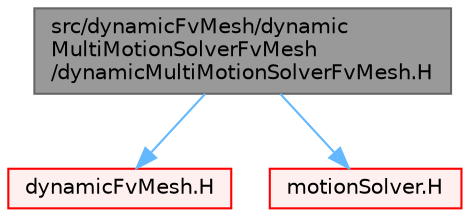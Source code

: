 digraph "src/dynamicFvMesh/dynamicMultiMotionSolverFvMesh/dynamicMultiMotionSolverFvMesh.H"
{
 // LATEX_PDF_SIZE
  bgcolor="transparent";
  edge [fontname=Helvetica,fontsize=10,labelfontname=Helvetica,labelfontsize=10];
  node [fontname=Helvetica,fontsize=10,shape=box,height=0.2,width=0.4];
  Node1 [id="Node000001",label="src/dynamicFvMesh/dynamic\lMultiMotionSolverFvMesh\l/dynamicMultiMotionSolverFvMesh.H",height=0.2,width=0.4,color="gray40", fillcolor="grey60", style="filled", fontcolor="black",tooltip=" "];
  Node1 -> Node2 [id="edge1_Node000001_Node000002",color="steelblue1",style="solid",tooltip=" "];
  Node2 [id="Node000002",label="dynamicFvMesh.H",height=0.2,width=0.4,color="red", fillcolor="#FFF0F0", style="filled",URL="$dynamicFvMesh_8H.html",tooltip=" "];
  Node1 -> Node371 [id="edge2_Node000001_Node000371",color="steelblue1",style="solid",tooltip=" "];
  Node371 [id="Node000371",label="motionSolver.H",height=0.2,width=0.4,color="red", fillcolor="#FFF0F0", style="filled",URL="$motionSolver_8H.html",tooltip=" "];
}
